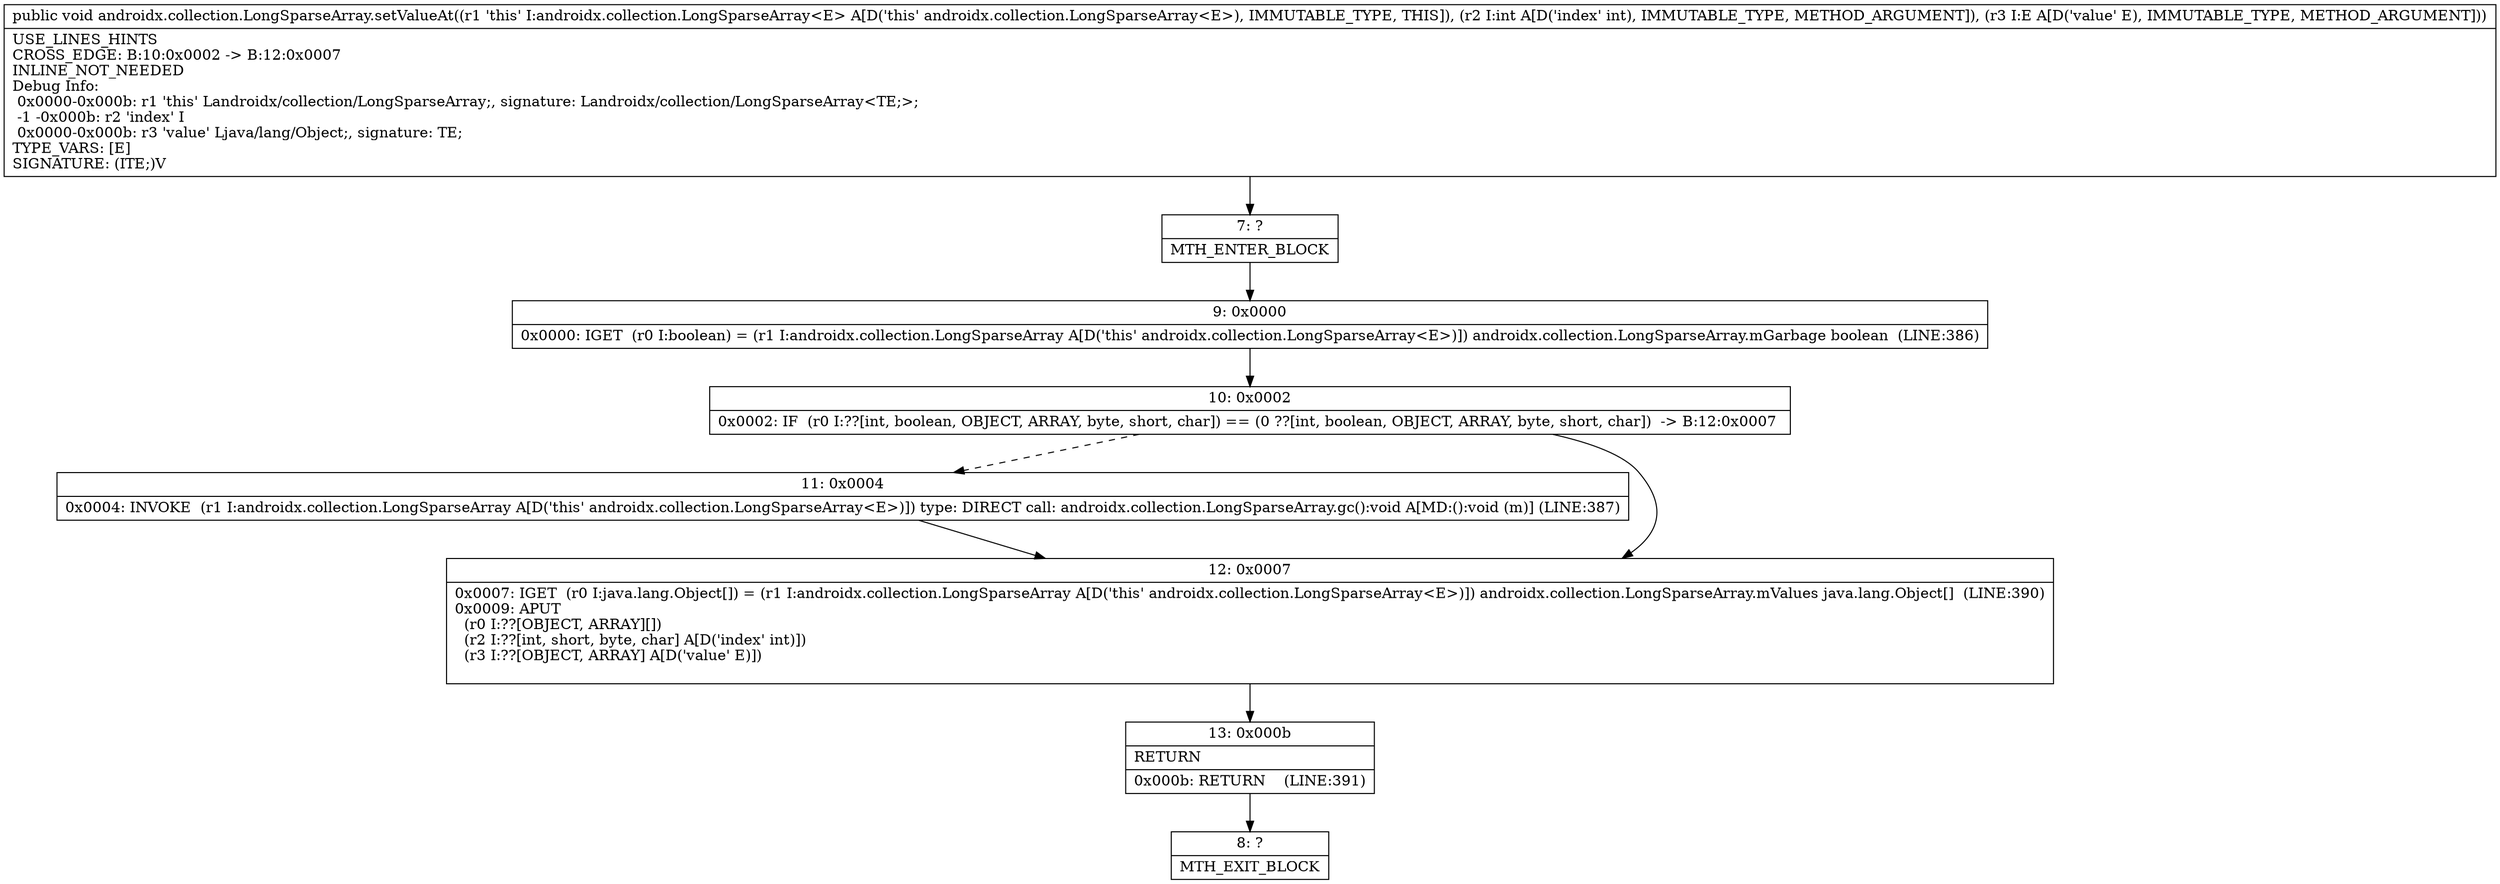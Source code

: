 digraph "CFG forandroidx.collection.LongSparseArray.setValueAt(ILjava\/lang\/Object;)V" {
Node_7 [shape=record,label="{7\:\ ?|MTH_ENTER_BLOCK\l}"];
Node_9 [shape=record,label="{9\:\ 0x0000|0x0000: IGET  (r0 I:boolean) = (r1 I:androidx.collection.LongSparseArray A[D('this' androidx.collection.LongSparseArray\<E\>)]) androidx.collection.LongSparseArray.mGarbage boolean  (LINE:386)\l}"];
Node_10 [shape=record,label="{10\:\ 0x0002|0x0002: IF  (r0 I:??[int, boolean, OBJECT, ARRAY, byte, short, char]) == (0 ??[int, boolean, OBJECT, ARRAY, byte, short, char])  \-\> B:12:0x0007 \l}"];
Node_11 [shape=record,label="{11\:\ 0x0004|0x0004: INVOKE  (r1 I:androidx.collection.LongSparseArray A[D('this' androidx.collection.LongSparseArray\<E\>)]) type: DIRECT call: androidx.collection.LongSparseArray.gc():void A[MD:():void (m)] (LINE:387)\l}"];
Node_12 [shape=record,label="{12\:\ 0x0007|0x0007: IGET  (r0 I:java.lang.Object[]) = (r1 I:androidx.collection.LongSparseArray A[D('this' androidx.collection.LongSparseArray\<E\>)]) androidx.collection.LongSparseArray.mValues java.lang.Object[]  (LINE:390)\l0x0009: APUT  \l  (r0 I:??[OBJECT, ARRAY][])\l  (r2 I:??[int, short, byte, char] A[D('index' int)])\l  (r3 I:??[OBJECT, ARRAY] A[D('value' E)])\l \l}"];
Node_13 [shape=record,label="{13\:\ 0x000b|RETURN\l|0x000b: RETURN    (LINE:391)\l}"];
Node_8 [shape=record,label="{8\:\ ?|MTH_EXIT_BLOCK\l}"];
MethodNode[shape=record,label="{public void androidx.collection.LongSparseArray.setValueAt((r1 'this' I:androidx.collection.LongSparseArray\<E\> A[D('this' androidx.collection.LongSparseArray\<E\>), IMMUTABLE_TYPE, THIS]), (r2 I:int A[D('index' int), IMMUTABLE_TYPE, METHOD_ARGUMENT]), (r3 I:E A[D('value' E), IMMUTABLE_TYPE, METHOD_ARGUMENT]))  | USE_LINES_HINTS\lCROSS_EDGE: B:10:0x0002 \-\> B:12:0x0007\lINLINE_NOT_NEEDED\lDebug Info:\l  0x0000\-0x000b: r1 'this' Landroidx\/collection\/LongSparseArray;, signature: Landroidx\/collection\/LongSparseArray\<TE;\>;\l  \-1 \-0x000b: r2 'index' I\l  0x0000\-0x000b: r3 'value' Ljava\/lang\/Object;, signature: TE;\lTYPE_VARS: [E]\lSIGNATURE: (ITE;)V\l}"];
MethodNode -> Node_7;Node_7 -> Node_9;
Node_9 -> Node_10;
Node_10 -> Node_11[style=dashed];
Node_10 -> Node_12;
Node_11 -> Node_12;
Node_12 -> Node_13;
Node_13 -> Node_8;
}

